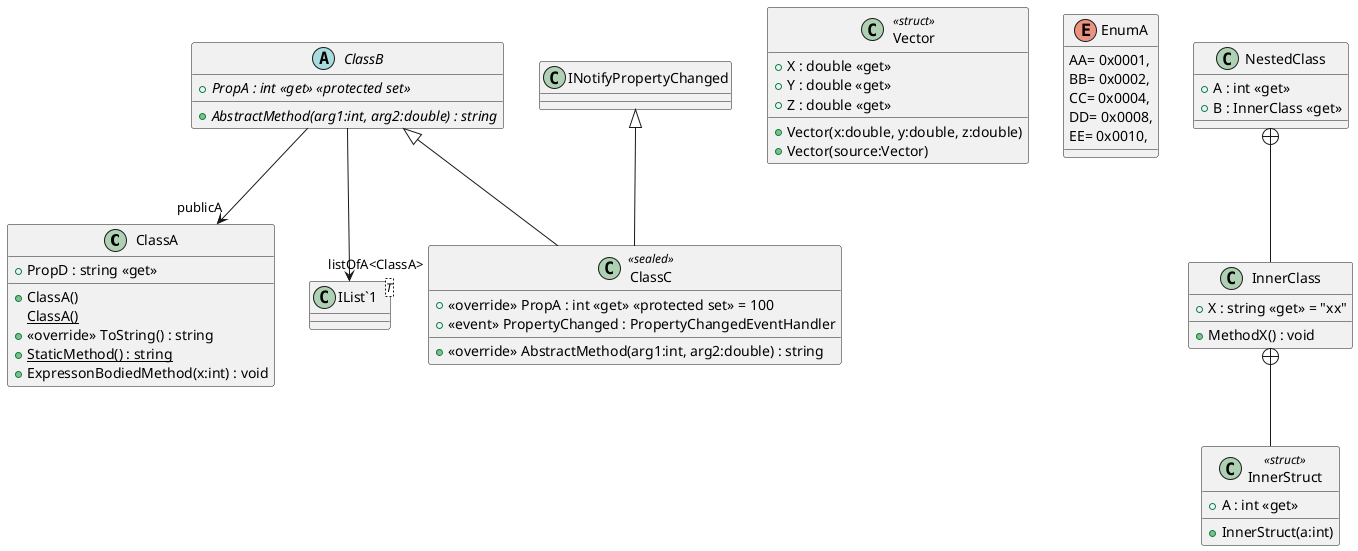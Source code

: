 ﻿@startuml
class ClassA {
    + PropD : string <<get>>
    + ClassA()
    {static} ClassA()
    + <<override>> ToString() : string
    + {static} StaticMethod() : string
    + ExpressonBodiedMethod(x:int) : void
}
abstract class ClassB {
    + {abstract} PropA : int <<get>> <<protected set>>
    + {abstract} AbstractMethod(arg1:int, arg2:double) : string
}
class ClassC <<sealed>> {
    + <<override>> PropA : int <<get>> <<protected set>> = 100
    +  <<event>> PropertyChanged : PropertyChangedEventHandler 
    + <<override>> AbstractMethod(arg1:int, arg2:double) : string
}
class Vector <<struct>> {
    + X : double <<get>>
    + Y : double <<get>>
    + Z : double <<get>>
    + Vector(x:double, y:double, z:double)
    + Vector(source:Vector)
}
enum EnumA {
    AA= 0x0001,
    BB= 0x0002,
    CC= 0x0004,
    DD= 0x0008,
    EE= 0x0010,
}
class NestedClass {
    + A : int <<get>>
    + B : InnerClass <<get>>
}
class "IList`1"<T> {
}
class InnerClass {
    + X : string <<get>> = "xx"
    + MethodX() : void
}
class InnerStruct <<struct>> {
    + A : int <<get>>
    + InnerStruct(a:int)
}
ClassB --> "publicA" ClassA
ClassB --> "listOfA<ClassA>" "IList`1"
ClassB <|-- ClassC
INotifyPropertyChanged <|-- ClassC
NestedClass +-- InnerClass
InnerClass +-- InnerStruct
@enduml
